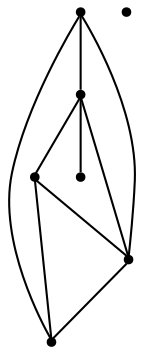 graph {
  node [shape=point,comment="{\"directed\":false,\"doi\":\"10.1007/978-3-031-22203-0_27\",\"figure\":\"11 (5)\"}"]

  v0 [pos="605.8798549114429,474.26923771484667"]
  v1 [pos="472.5252855080016,274.23982320948016"]
  v2 [pos="472.5252855080016,540.9457092166356"]
  v3 [pos="472.5252855080016,407.59276621305787"]
  v4 [pos="272.4934194800113,407.59276621305787"]
  v5 [pos="372.5093524940065,407.59276621305787"]
  v6 [pos="472.5252855080016,640.956342886235"]

  v0 -- v1 [id="-1",pos="605.8798549114429,474.26923771484667 472.5252855080016,274.23982320948016 472.5252855080016,274.23982320948016 472.5252855080016,274.23982320948016"]
  v0 -- v2 [id="-2",pos="605.8798549114429,474.26923771484667 472.5252855080016,540.9457092166356 472.5252855080016,540.9457092166356 472.5252855080016,540.9457092166356"]
  v6 -- v1 [id="-3",pos="472.5252855080016,640.956342886235 255.82408936245994,640.9563468604624 255.82408936245994,640.9563468604624 255.82408936245994,640.9563468604624 244.71398461069995,640.9563468604624 239.15476719346077,635.4013307715989 239.15476719346077,624.2912985938716 239.15476719346077,290.9089410849274 239.15476719346077,290.9089410849274 239.15476719346077,290.9089410849274 239.15476719346077,279.79051533893403 244.71398461069995,274.23982320948016 255.82408936245994,274.23982320948016 472.5252855080016,274.23982320948016 472.5252855080016,274.23982320948016 472.5252855080016,274.23982320948016"]
  v4 -- v1 [id="-5",pos="272.4934194800113,407.59276621305787 472.5252855080016,274.23982320948016 472.5252855080016,274.23982320948016 472.5252855080016,274.23982320948016"]
  v4 -- v6 [id="-11",pos="272.4934194800113,407.59276621305787 472.5252855080016,640.956342886235 472.5252855080016,640.956342886235 472.5252855080016,640.956342886235"]
  v6 -- v0 [id="-17",pos="472.5252855080016,640.956342886235 605.8798549114429,474.26923771484667 605.8798549114429,474.26923771484667 605.8798549114429,474.26923771484667"]
  v2 -- v6 [id="-18",pos="472.5252855080016,540.9457092166356 472.5252855080016,640.956342886235 472.5252855080016,640.956342886235 472.5252855080016,640.956342886235"]
  v2 -- v5 [id="-19",pos="472.5252855080016,540.9457092166356 372.5093524940065,407.59276621305787 372.5093524940065,407.59276621305787 372.5093524940065,407.59276621305787"]
  v2 -- v4 [id="-20",pos="472.5252855080016,540.9457092166356 272.4934194800113,407.59276621305787 272.4934194800113,407.59276621305787 272.4934194800113,407.59276621305787"]
}